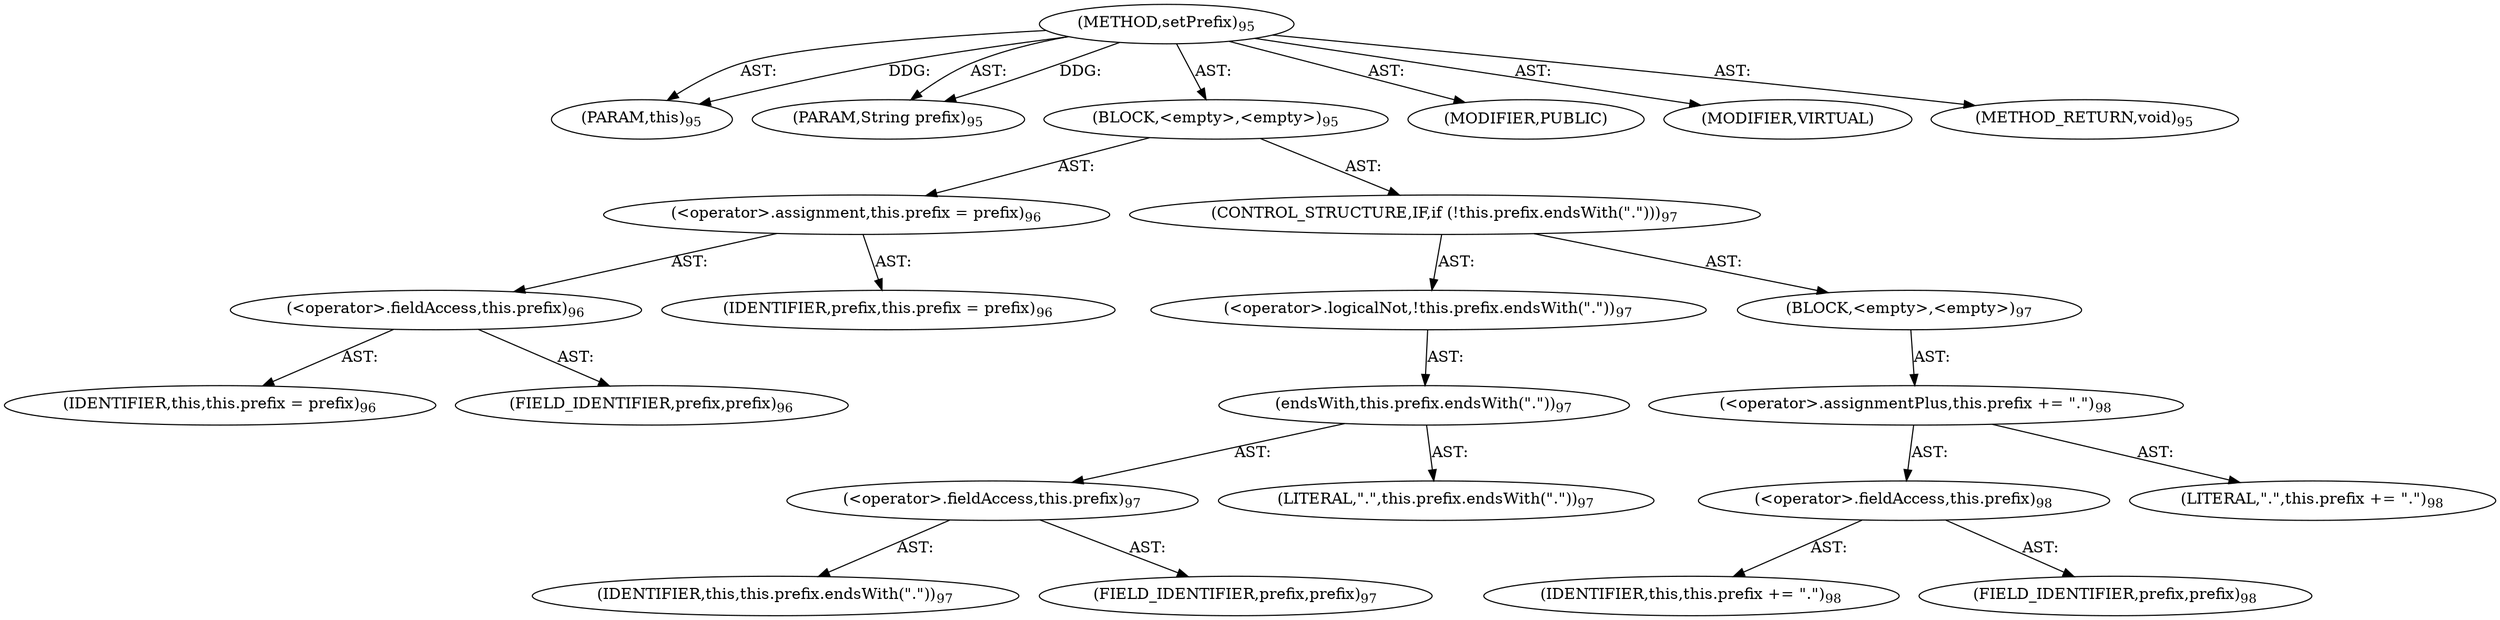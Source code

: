 digraph "setPrefix" {  
"111669149696" [label = <(METHOD,setPrefix)<SUB>95</SUB>> ]
"115964116992" [label = <(PARAM,this)<SUB>95</SUB>> ]
"115964117004" [label = <(PARAM,String prefix)<SUB>95</SUB>> ]
"25769803776" [label = <(BLOCK,&lt;empty&gt;,&lt;empty&gt;)<SUB>95</SUB>> ]
"30064771072" [label = <(&lt;operator&gt;.assignment,this.prefix = prefix)<SUB>96</SUB>> ]
"30064771073" [label = <(&lt;operator&gt;.fieldAccess,this.prefix)<SUB>96</SUB>> ]
"68719476736" [label = <(IDENTIFIER,this,this.prefix = prefix)<SUB>96</SUB>> ]
"55834574848" [label = <(FIELD_IDENTIFIER,prefix,prefix)<SUB>96</SUB>> ]
"68719476755" [label = <(IDENTIFIER,prefix,this.prefix = prefix)<SUB>96</SUB>> ]
"47244640256" [label = <(CONTROL_STRUCTURE,IF,if (!this.prefix.endsWith(&quot;.&quot;)))<SUB>97</SUB>> ]
"30064771074" [label = <(&lt;operator&gt;.logicalNot,!this.prefix.endsWith(&quot;.&quot;))<SUB>97</SUB>> ]
"30064771075" [label = <(endsWith,this.prefix.endsWith(&quot;.&quot;))<SUB>97</SUB>> ]
"30064771076" [label = <(&lt;operator&gt;.fieldAccess,this.prefix)<SUB>97</SUB>> ]
"68719476737" [label = <(IDENTIFIER,this,this.prefix.endsWith(&quot;.&quot;))<SUB>97</SUB>> ]
"55834574849" [label = <(FIELD_IDENTIFIER,prefix,prefix)<SUB>97</SUB>> ]
"90194313216" [label = <(LITERAL,&quot;.&quot;,this.prefix.endsWith(&quot;.&quot;))<SUB>97</SUB>> ]
"25769803777" [label = <(BLOCK,&lt;empty&gt;,&lt;empty&gt;)<SUB>97</SUB>> ]
"30064771077" [label = <(&lt;operator&gt;.assignmentPlus,this.prefix += &quot;.&quot;)<SUB>98</SUB>> ]
"30064771078" [label = <(&lt;operator&gt;.fieldAccess,this.prefix)<SUB>98</SUB>> ]
"68719476738" [label = <(IDENTIFIER,this,this.prefix += &quot;.&quot;)<SUB>98</SUB>> ]
"55834574850" [label = <(FIELD_IDENTIFIER,prefix,prefix)<SUB>98</SUB>> ]
"90194313217" [label = <(LITERAL,&quot;.&quot;,this.prefix += &quot;.&quot;)<SUB>98</SUB>> ]
"133143986178" [label = <(MODIFIER,PUBLIC)> ]
"133143986179" [label = <(MODIFIER,VIRTUAL)> ]
"128849018880" [label = <(METHOD_RETURN,void)<SUB>95</SUB>> ]
  "111669149696" -> "115964116992"  [ label = "AST: "] 
  "111669149696" -> "115964117004"  [ label = "AST: "] 
  "111669149696" -> "25769803776"  [ label = "AST: "] 
  "111669149696" -> "133143986178"  [ label = "AST: "] 
  "111669149696" -> "133143986179"  [ label = "AST: "] 
  "111669149696" -> "128849018880"  [ label = "AST: "] 
  "25769803776" -> "30064771072"  [ label = "AST: "] 
  "25769803776" -> "47244640256"  [ label = "AST: "] 
  "30064771072" -> "30064771073"  [ label = "AST: "] 
  "30064771072" -> "68719476755"  [ label = "AST: "] 
  "30064771073" -> "68719476736"  [ label = "AST: "] 
  "30064771073" -> "55834574848"  [ label = "AST: "] 
  "47244640256" -> "30064771074"  [ label = "AST: "] 
  "47244640256" -> "25769803777"  [ label = "AST: "] 
  "30064771074" -> "30064771075"  [ label = "AST: "] 
  "30064771075" -> "30064771076"  [ label = "AST: "] 
  "30064771075" -> "90194313216"  [ label = "AST: "] 
  "30064771076" -> "68719476737"  [ label = "AST: "] 
  "30064771076" -> "55834574849"  [ label = "AST: "] 
  "25769803777" -> "30064771077"  [ label = "AST: "] 
  "30064771077" -> "30064771078"  [ label = "AST: "] 
  "30064771077" -> "90194313217"  [ label = "AST: "] 
  "30064771078" -> "68719476738"  [ label = "AST: "] 
  "30064771078" -> "55834574850"  [ label = "AST: "] 
  "111669149696" -> "115964116992"  [ label = "DDG: "] 
  "111669149696" -> "115964117004"  [ label = "DDG: "] 
}
